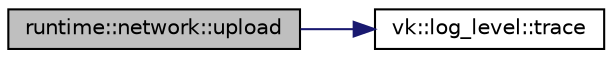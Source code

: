 digraph "runtime::network::upload"
{
 // LATEX_PDF_SIZE
  edge [fontname="Helvetica",fontsize="10",labelfontname="Helvetica",labelfontsize="10"];
  node [fontname="Helvetica",fontsize="10",shape=record];
  rankdir="LR";
  Node1 [label="runtime::network::upload",height=0.2,width=0.4,color="black", fillcolor="grey75", style="filled", fontcolor="black",tooltip="Upload file from filename to server."];
  Node1 -> Node2 [color="midnightblue",fontsize="10",style="solid",fontname="Helvetica"];
  Node2 [label="vk::log_level::trace",height=0.2,width=0.4,color="black", fillcolor="white", style="filled",URL="$namespacevk_1_1log__level.html#a906588d4e58ee7aa81e3f3c411eb260d",tooltip=" "];
}
